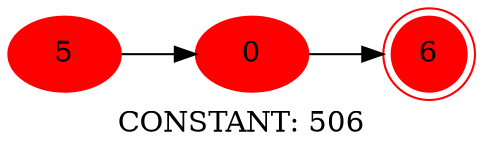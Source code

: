 digraph Plot{
   rankdir = LR;
   label = "CONSTANT: 506";
    n0[style = filled, color = red, label = "5"];
    n1[style = filled, color = red, label = "0"];
    n2[style = filled, color = red, label = "6" ,shape = doublecircle];
    n0 -> n1;
    n1 -> n2;
}